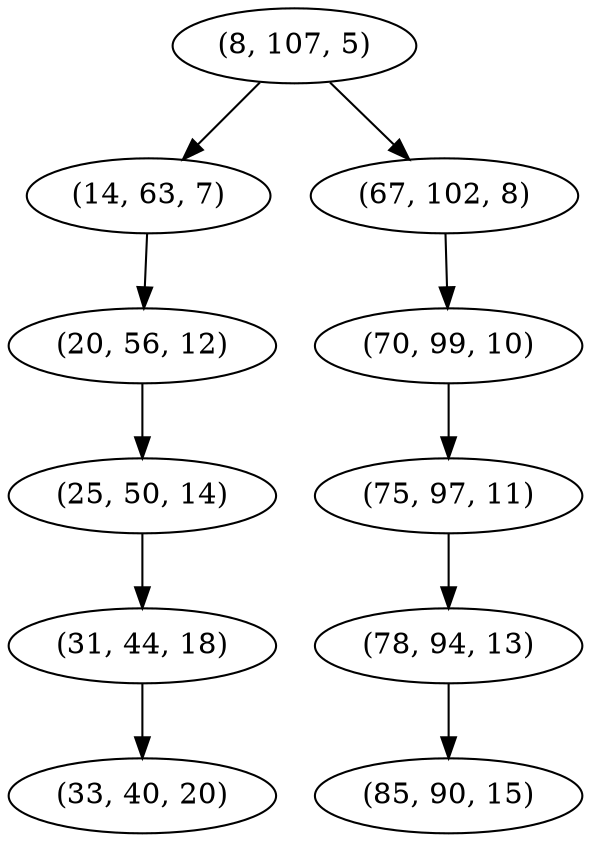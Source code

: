 digraph tree {
    "(8, 107, 5)";
    "(14, 63, 7)";
    "(20, 56, 12)";
    "(25, 50, 14)";
    "(31, 44, 18)";
    "(33, 40, 20)";
    "(67, 102, 8)";
    "(70, 99, 10)";
    "(75, 97, 11)";
    "(78, 94, 13)";
    "(85, 90, 15)";
    "(8, 107, 5)" -> "(14, 63, 7)";
    "(8, 107, 5)" -> "(67, 102, 8)";
    "(14, 63, 7)" -> "(20, 56, 12)";
    "(20, 56, 12)" -> "(25, 50, 14)";
    "(25, 50, 14)" -> "(31, 44, 18)";
    "(31, 44, 18)" -> "(33, 40, 20)";
    "(67, 102, 8)" -> "(70, 99, 10)";
    "(70, 99, 10)" -> "(75, 97, 11)";
    "(75, 97, 11)" -> "(78, 94, 13)";
    "(78, 94, 13)" -> "(85, 90, 15)";
}
